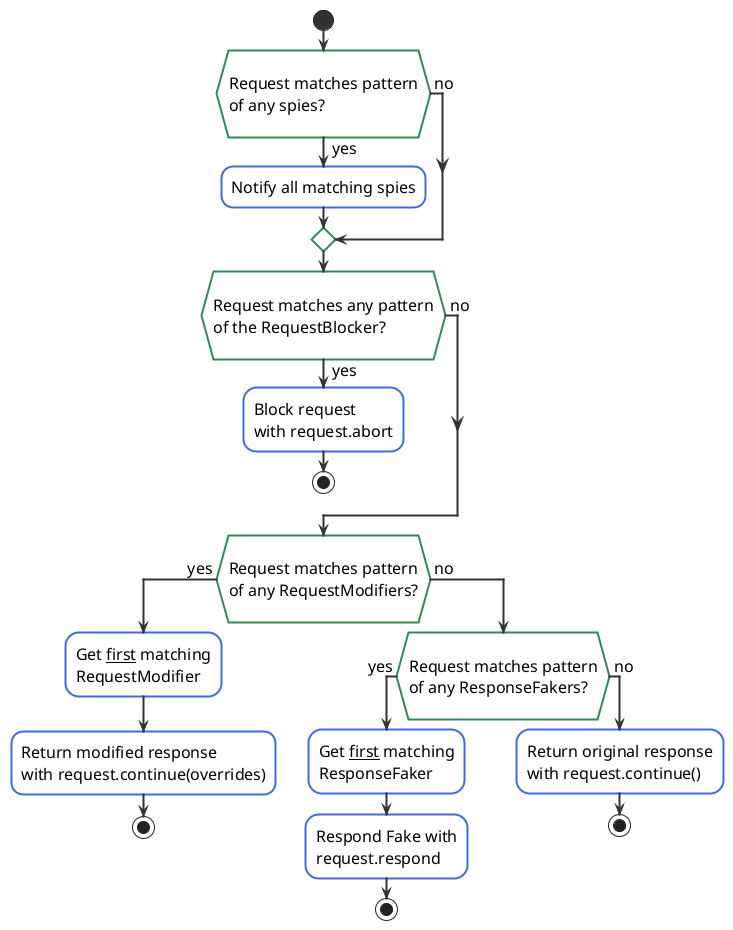 @startuml
skinparam shadowing false

skinparam activity {
   DiamondFontSize 16
   FontSize 16
   BorderThickness 2

   FontColor black
   DiamondFontColor black
   BackgroundColor white
   DiamondBackgroundColor white
   BorderColor RoyalBlue
   DiamondBorderColor Seagreen

   StartColor 343131
   EndColor 343131
}

skinparam arrow {
    color 343131
    fontColor black
    FontSize 16
}

start

if (\nRequest matches pattern\nof any spies?\n) then ( yes )
  :Notify all matching spies;
else ( no )
endif


if (\nRequest matches any pattern\nof the RequestBlocker?\n) then ( no )

else ( yes )
  :Block request\nwith request.abort;
  stop

endif


if (\nRequest matches pattern\nof any RequestModifiers?\n) then ( yes )
    :Get __first__ matching\nRequestModifier;
    :Return modified response\nwith request.continue(overrides);
    stop
else ( no )
    if (\nRequest matches pattern\nof any ResponseFakers?\n) then ( yes )
      :Get __first__ matching\nResponseFaker;
      :Respond Fake with\nrequest.respond;
      stop
    else ( no )
      :Return original response\nwith request.continue();
      stop
    endif
endif



@enduml
